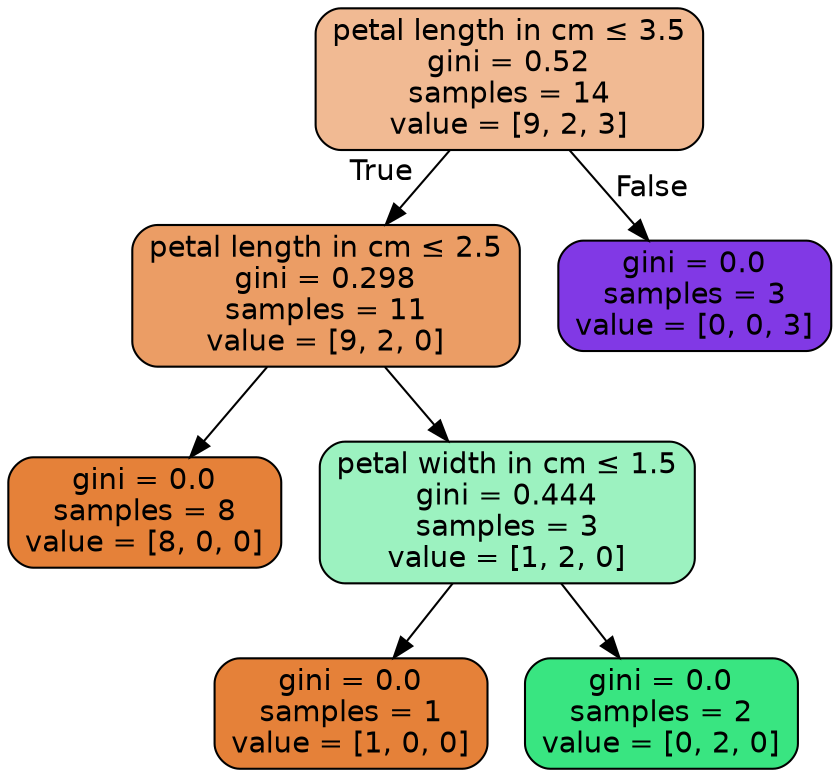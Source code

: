 digraph Tree {
node [shape=box, style="filled, rounded", color="black", fontname="helvetica"] ;
edge [fontname="helvetica"] ;
0 [label=<petal length in cm &le; 3.5<br/>gini = 0.52<br/>samples = 14<br/>value = [9, 2, 3]>, fillcolor="#f1ba93"] ;
1 [label=<petal length in cm &le; 2.5<br/>gini = 0.298<br/>samples = 11<br/>value = [9, 2, 0]>, fillcolor="#eb9d65"] ;
0 -> 1 [labeldistance=2.5, labelangle=45, headlabel="True"] ;
2 [label=<gini = 0.0<br/>samples = 8<br/>value = [8, 0, 0]>, fillcolor="#e58139"] ;
1 -> 2 ;
3 [label=<petal width in cm &le; 1.5<br/>gini = 0.444<br/>samples = 3<br/>value = [1, 2, 0]>, fillcolor="#9cf2c0"] ;
1 -> 3 ;
4 [label=<gini = 0.0<br/>samples = 1<br/>value = [1, 0, 0]>, fillcolor="#e58139"] ;
3 -> 4 ;
5 [label=<gini = 0.0<br/>samples = 2<br/>value = [0, 2, 0]>, fillcolor="#39e581"] ;
3 -> 5 ;
6 [label=<gini = 0.0<br/>samples = 3<br/>value = [0, 0, 3]>, fillcolor="#8139e5"] ;
0 -> 6 [labeldistance=2.5, labelangle=-45, headlabel="False"] ;
}